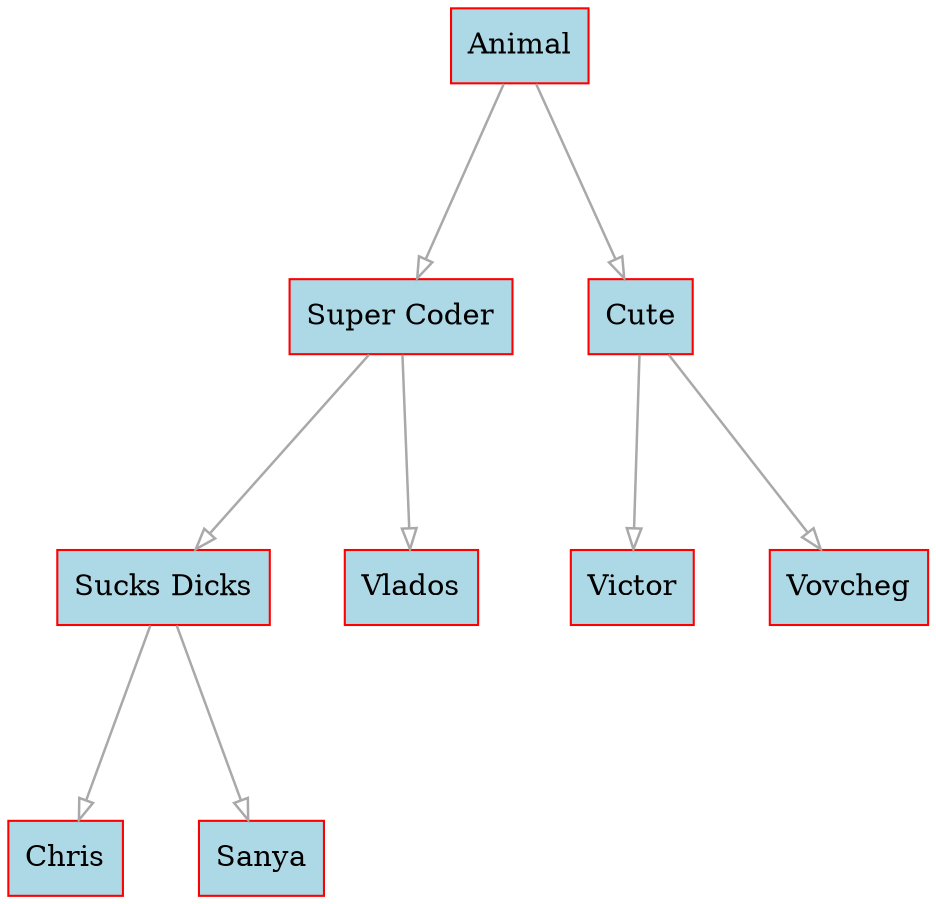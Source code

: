 
    digraph g {
        dpi      = 200;
        fontname = "Comic Sans MS";
        fontsize = 20;
        rankdir   =  TB;
        edge [color = darkgrey, arrowhead = onormal, arrowsize = 1, penwidth = 1.2]
        graph[fillcolor = lightgreen, ranksep = 1.3, nodesep = 0.5,
        style = "rounded, filled",color = green, penwidth = 2]

    Node0000020498943940[shape=rectangle, color="red", width=0.2, style="filled",fillcolor="lightblue", label="Animal"] 
 
Node0000020498943970[shape=rectangle, color="red", width=0.2, style="filled",fillcolor="lightblue", label="Super Coder"] 
 
Node0000020498942950[shape=rectangle, color="red", width=0.2, style="filled",fillcolor="lightblue", label="Sucks Dicks"] 
 
Node0000020498942980[shape=rectangle, color="red", width=0.2, style="filled",fillcolor="lightblue", label="Chris"] 
 
Node00000204989429b0[shape=rectangle, color="red", width=0.2, style="filled",fillcolor="lightblue", label="Sanya"] 
 
Node0000020497187cd0[shape=rectangle, color="red", width=0.2, style="filled",fillcolor="lightblue", label="Vlados"] 
 
Node0000020497187d70[shape=rectangle, color="red", width=0.2, style="filled",fillcolor="lightblue", label="Cute"] 
 
Node0000020497187e10[shape=rectangle, color="red", width=0.2, style="filled",fillcolor="lightblue", label="Victor"] 
 
Node0000020497187eb0[shape=rectangle, color="red", width=0.2, style="filled",fillcolor="lightblue", label="Vovcheg"] 
 
Node0000020498943940->Node0000020498943970
Node0000020498943970->Node0000020498942950
Node0000020498942950->Node0000020498942980
Node0000020498942950->Node00000204989429b0
Node0000020498943970->Node0000020497187cd0
Node0000020498943940->Node0000020497187d70
Node0000020497187d70->Node0000020497187e10
Node0000020497187d70->Node0000020497187eb0
}
